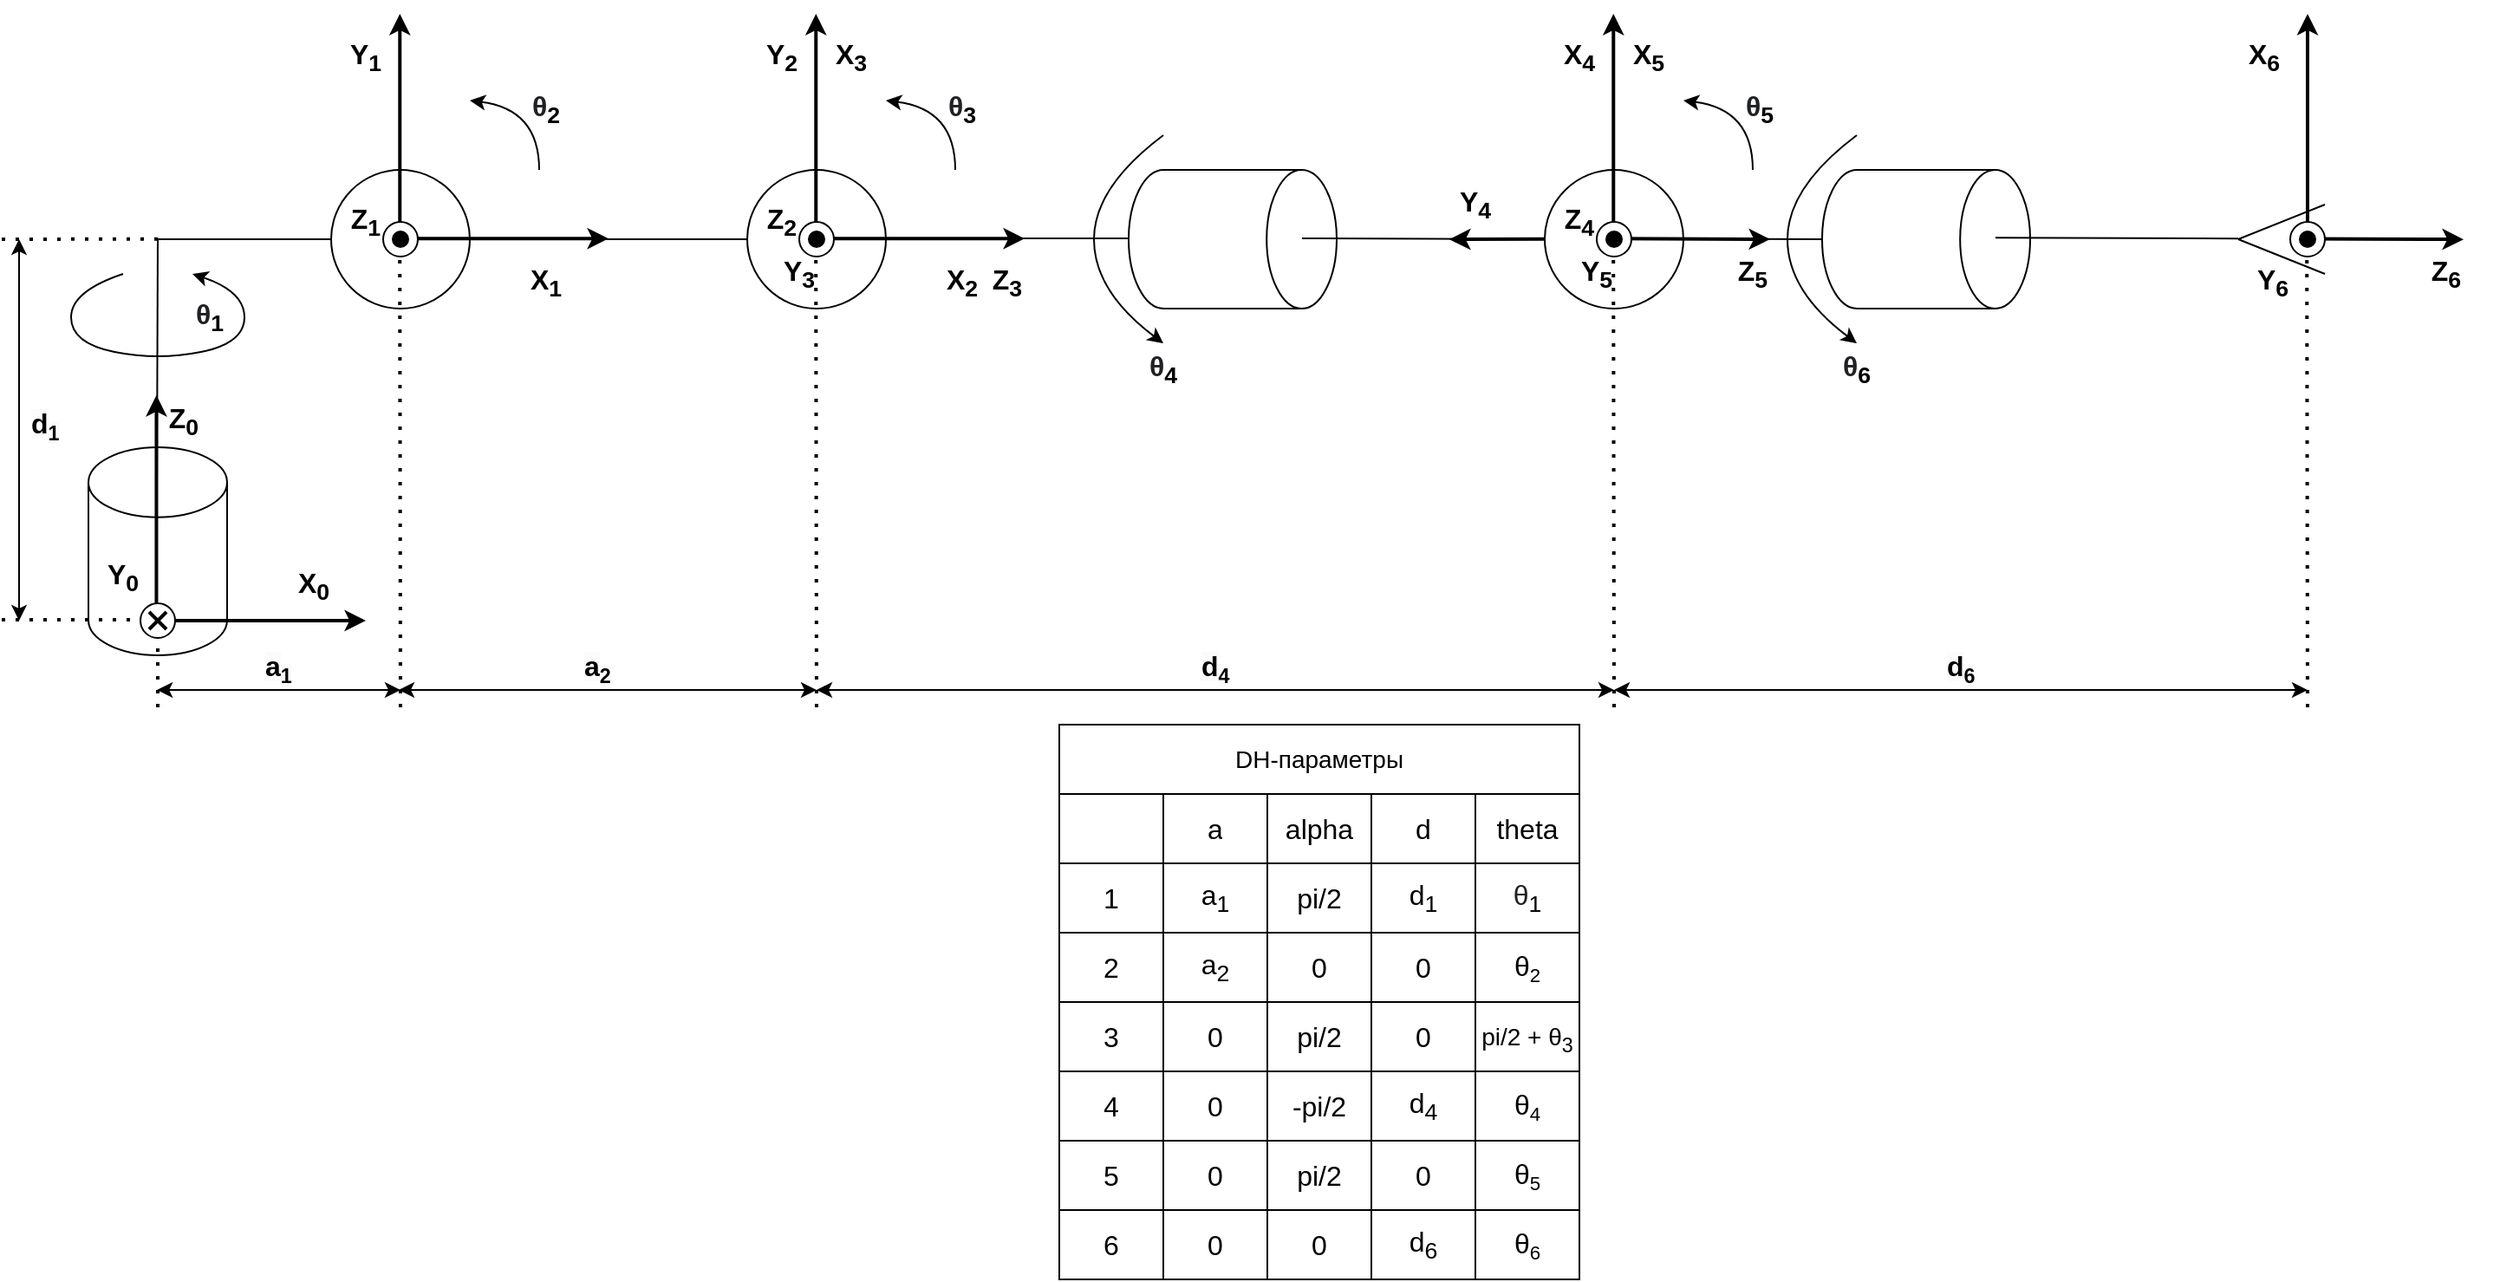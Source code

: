 <mxfile version="21.0.6" type="device"><diagram id="NTvf-6wsygbMNRROq02t" name="Page-1"><mxGraphModel dx="1461" dy="644" grid="1" gridSize="10" guides="1" tooltips="1" connect="1" arrows="1" fold="1" page="1" pageScale="1" pageWidth="827" pageHeight="1169" math="0" shadow="0"><root><mxCell id="0"/><mxCell id="1" parent="0"/><mxCell id="MyGrqLa2C__deAc8gurf-74" value="" style="endArrow=classic;html=1;rounded=0;strokeWidth=2;" parent="1" edge="1"><mxGeometry width="50" height="50" relative="1" as="geometry"><mxPoint x="995" y="279.72" as="sourcePoint"/><mxPoint x="905" y="280.08" as="targetPoint"/></mxGeometry></mxCell><mxCell id="MyGrqLa2C__deAc8gurf-14" value="" style="shape=cylinder3;whiteSpace=wrap;html=1;boundedLbl=1;backgroundOutline=1;size=20.2;" parent="1" vertex="1"><mxGeometry x="120" y="400" width="80" height="120" as="geometry"/></mxCell><mxCell id="MyGrqLa2C__deAc8gurf-4" value="" style="endArrow=none;html=1;rounded=0;" parent="1" edge="1"><mxGeometry width="50" height="50" relative="1" as="geometry"><mxPoint x="159.5" y="420" as="sourcePoint"/><mxPoint x="160" y="280" as="targetPoint"/></mxGeometry></mxCell><mxCell id="MyGrqLa2C__deAc8gurf-5" value="" style="endArrow=none;html=1;rounded=0;" parent="1" edge="1"><mxGeometry width="50" height="50" relative="1" as="geometry"><mxPoint x="160" y="280" as="sourcePoint"/><mxPoint x="260" y="280" as="targetPoint"/></mxGeometry></mxCell><mxCell id="MyGrqLa2C__deAc8gurf-8" value="" style="ellipse;whiteSpace=wrap;html=1;aspect=fixed;" parent="1" vertex="1"><mxGeometry x="260" y="240" width="80" height="80" as="geometry"/></mxCell><mxCell id="MyGrqLa2C__deAc8gurf-9" value="" style="endArrow=none;html=1;rounded=0;" parent="1" edge="1"><mxGeometry width="50" height="50" relative="1" as="geometry"><mxPoint x="300" y="280" as="sourcePoint"/><mxPoint x="500" y="280" as="targetPoint"/></mxGeometry></mxCell><mxCell id="MyGrqLa2C__deAc8gurf-11" value="" style="ellipse;whiteSpace=wrap;html=1;aspect=fixed;" parent="1" vertex="1"><mxGeometry x="500" y="240" width="80" height="80" as="geometry"/></mxCell><mxCell id="MyGrqLa2C__deAc8gurf-12" value="" style="endArrow=none;html=1;rounded=0;" parent="1" edge="1"><mxGeometry width="50" height="50" relative="1" as="geometry"><mxPoint x="540" y="279.5" as="sourcePoint"/><mxPoint x="740" y="279.5" as="targetPoint"/></mxGeometry></mxCell><mxCell id="MyGrqLa2C__deAc8gurf-15" value="" style="shape=cylinder3;whiteSpace=wrap;html=1;boundedLbl=1;backgroundOutline=1;size=20.2;rotation=90;" parent="1" vertex="1"><mxGeometry x="740" y="220" width="80" height="120" as="geometry"/></mxCell><mxCell id="MyGrqLa2C__deAc8gurf-16" value="" style="ellipse;whiteSpace=wrap;html=1;aspect=fixed;" parent="1" vertex="1"><mxGeometry x="960" y="240" width="80" height="80" as="geometry"/></mxCell><mxCell id="MyGrqLa2C__deAc8gurf-17" value="" style="endArrow=none;html=1;rounded=0;" parent="1" edge="1"><mxGeometry width="50" height="50" relative="1" as="geometry"><mxPoint x="820" y="279.5" as="sourcePoint"/><mxPoint x="960" y="280" as="targetPoint"/></mxGeometry></mxCell><mxCell id="MyGrqLa2C__deAc8gurf-18" value="" style="shape=cylinder3;whiteSpace=wrap;html=1;boundedLbl=1;backgroundOutline=1;size=20.2;rotation=90;" parent="1" vertex="1"><mxGeometry x="1140" y="220" width="80" height="120" as="geometry"/></mxCell><mxCell id="MyGrqLa2C__deAc8gurf-19" value="" style="endArrow=none;html=1;rounded=0;" parent="1" edge="1"><mxGeometry width="50" height="50" relative="1" as="geometry"><mxPoint x="1000" y="279.5" as="sourcePoint"/><mxPoint x="1120" y="280" as="targetPoint"/></mxGeometry></mxCell><mxCell id="MyGrqLa2C__deAc8gurf-20" value="" style="endArrow=none;html=1;rounded=0;" parent="1" edge="1"><mxGeometry width="50" height="50" relative="1" as="geometry"><mxPoint x="1220" y="279.09" as="sourcePoint"/><mxPoint x="1360" y="279.59" as="targetPoint"/></mxGeometry></mxCell><mxCell id="MyGrqLa2C__deAc8gurf-21" value="" style="endArrow=none;html=1;rounded=0;" parent="1" edge="1"><mxGeometry width="50" height="50" relative="1" as="geometry"><mxPoint x="1360" y="280" as="sourcePoint"/><mxPoint x="1410" y="260" as="targetPoint"/></mxGeometry></mxCell><mxCell id="MyGrqLa2C__deAc8gurf-22" value="" style="endArrow=none;html=1;rounded=0;" parent="1" edge="1"><mxGeometry width="50" height="50" relative="1" as="geometry"><mxPoint x="1360" y="280" as="sourcePoint"/><mxPoint x="1410" y="300" as="targetPoint"/></mxGeometry></mxCell><mxCell id="MyGrqLa2C__deAc8gurf-23" value="" style="endArrow=classic;html=1;rounded=0;strokeWidth=2;" parent="1" edge="1"><mxGeometry width="50" height="50" relative="1" as="geometry"><mxPoint x="160" y="500" as="sourcePoint"/><mxPoint x="280" y="500" as="targetPoint"/></mxGeometry></mxCell><mxCell id="MyGrqLa2C__deAc8gurf-24" value="" style="endArrow=classic;html=1;rounded=0;strokeWidth=2;" parent="1" edge="1"><mxGeometry width="50" height="50" relative="1" as="geometry"><mxPoint x="159.23" y="500" as="sourcePoint"/><mxPoint x="159.23" y="370" as="targetPoint"/></mxGeometry></mxCell><mxCell id="MyGrqLa2C__deAc8gurf-25" value="" style="ellipse;whiteSpace=wrap;html=1;aspect=fixed;" parent="1" vertex="1"><mxGeometry x="150" y="490" width="20" height="20" as="geometry"/></mxCell><mxCell id="MyGrqLa2C__deAc8gurf-28" value="" style="group" parent="1" vertex="1" connectable="0"><mxGeometry x="155" y="495" width="10" height="10" as="geometry"/></mxCell><mxCell id="MyGrqLa2C__deAc8gurf-26" value="" style="endArrow=none;html=1;rounded=0;strokeWidth=2;" parent="MyGrqLa2C__deAc8gurf-28" edge="1"><mxGeometry width="50" height="50" relative="1" as="geometry"><mxPoint x="10" y="10" as="sourcePoint"/><mxPoint as="targetPoint"/></mxGeometry></mxCell><mxCell id="MyGrqLa2C__deAc8gurf-27" value="" style="endArrow=none;html=1;rounded=0;strokeWidth=2;" parent="MyGrqLa2C__deAc8gurf-28" edge="1"><mxGeometry width="50" height="50" relative="1" as="geometry"><mxPoint x="10" as="sourcePoint"/><mxPoint y="10" as="targetPoint"/></mxGeometry></mxCell><mxCell id="MyGrqLa2C__deAc8gurf-29" value="&lt;b&gt;&lt;font style=&quot;font-size: 16px;&quot;&gt;X&lt;sub&gt;0&lt;/sub&gt;&lt;/font&gt;&lt;/b&gt;" style="text;html=1;strokeColor=none;fillColor=none;align=center;verticalAlign=middle;whiteSpace=wrap;rounded=0;" parent="1" vertex="1"><mxGeometry x="220" y="465" width="60" height="30" as="geometry"/></mxCell><mxCell id="MyGrqLa2C__deAc8gurf-30" value="&lt;b&gt;&lt;font style=&quot;font-size: 16px;&quot;&gt;Z&lt;sub&gt;0&lt;/sub&gt;&lt;/font&gt;&lt;/b&gt;" style="text;html=1;strokeColor=none;fillColor=none;align=center;verticalAlign=middle;whiteSpace=wrap;rounded=0;" parent="1" vertex="1"><mxGeometry x="145" y="370" width="60" height="30" as="geometry"/></mxCell><mxCell id="MyGrqLa2C__deAc8gurf-31" value="&lt;b&gt;&lt;font style=&quot;font-size: 16px;&quot;&gt;Y&lt;sub&gt;0&lt;/sub&gt;&lt;/font&gt;&lt;/b&gt;" style="text;html=1;strokeColor=none;fillColor=none;align=center;verticalAlign=middle;whiteSpace=wrap;rounded=0;" parent="1" vertex="1"><mxGeometry x="110" y="460" width="60" height="30" as="geometry"/></mxCell><mxCell id="MyGrqLa2C__deAc8gurf-33" value="" style="endArrow=classic;html=1;rounded=0;strokeWidth=2;" parent="1" edge="1"><mxGeometry width="50" height="50" relative="1" as="geometry"><mxPoint x="300.0" y="279.64" as="sourcePoint"/><mxPoint x="420" y="279.64" as="targetPoint"/></mxGeometry></mxCell><mxCell id="MyGrqLa2C__deAc8gurf-34" value="" style="endArrow=classic;html=1;rounded=0;strokeWidth=2;" parent="1" edge="1"><mxGeometry width="50" height="50" relative="1" as="geometry"><mxPoint x="299.64" y="280" as="sourcePoint"/><mxPoint x="299.64" y="150" as="targetPoint"/></mxGeometry></mxCell><mxCell id="MyGrqLa2C__deAc8gurf-35" value="" style="ellipse;whiteSpace=wrap;html=1;aspect=fixed;" parent="1" vertex="1"><mxGeometry x="290" y="270" width="20" height="20" as="geometry"/></mxCell><mxCell id="MyGrqLa2C__deAc8gurf-39" value="" style="ellipse;whiteSpace=wrap;html=1;aspect=fixed;fontSize=16;fillColor=#000000;strokeColor=none;" parent="1" vertex="1"><mxGeometry x="295" y="275" width="10" height="10" as="geometry"/></mxCell><mxCell id="MyGrqLa2C__deAc8gurf-42" value="&lt;b&gt;&lt;font style=&quot;font-size: 16px;&quot;&gt;X&lt;sub&gt;1&lt;/sub&gt;&lt;/font&gt;&lt;/b&gt;" style="text;html=1;strokeColor=none;fillColor=none;align=center;verticalAlign=middle;whiteSpace=wrap;rounded=0;" parent="1" vertex="1"><mxGeometry x="354" y="290" width="60" height="30" as="geometry"/></mxCell><mxCell id="MyGrqLa2C__deAc8gurf-43" value="&lt;b&gt;&lt;font style=&quot;font-size: 16px;&quot;&gt;Y&lt;sub&gt;1&lt;/sub&gt;&lt;/font&gt;&lt;/b&gt;" style="text;html=1;strokeColor=none;fillColor=none;align=center;verticalAlign=middle;whiteSpace=wrap;rounded=0;" parent="1" vertex="1"><mxGeometry x="250" y="160" width="60" height="30" as="geometry"/></mxCell><mxCell id="MyGrqLa2C__deAc8gurf-44" value="&lt;b&gt;&lt;font style=&quot;font-size: 16px;&quot;&gt;Z&lt;sub&gt;1&lt;/sub&gt;&lt;/font&gt;&lt;/b&gt;" style="text;html=1;strokeColor=none;fillColor=none;align=center;verticalAlign=middle;whiteSpace=wrap;rounded=0;" parent="1" vertex="1"><mxGeometry x="250" y="255" width="60" height="30" as="geometry"/></mxCell><mxCell id="MyGrqLa2C__deAc8gurf-52" value="" style="endArrow=classic;html=1;rounded=0;strokeWidth=2;" parent="1" edge="1"><mxGeometry width="50" height="50" relative="1" as="geometry"><mxPoint x="540.0" y="279.64" as="sourcePoint"/><mxPoint x="660" y="279.64" as="targetPoint"/></mxGeometry></mxCell><mxCell id="MyGrqLa2C__deAc8gurf-53" value="" style="endArrow=classic;html=1;rounded=0;strokeWidth=2;" parent="1" edge="1"><mxGeometry width="50" height="50" relative="1" as="geometry"><mxPoint x="539.64" y="280" as="sourcePoint"/><mxPoint x="539.64" y="150" as="targetPoint"/></mxGeometry></mxCell><mxCell id="MyGrqLa2C__deAc8gurf-54" value="" style="ellipse;whiteSpace=wrap;html=1;aspect=fixed;" parent="1" vertex="1"><mxGeometry x="530" y="270" width="20" height="20" as="geometry"/></mxCell><mxCell id="MyGrqLa2C__deAc8gurf-55" value="" style="ellipse;whiteSpace=wrap;html=1;aspect=fixed;fontSize=16;fillColor=#000000;strokeColor=none;" parent="1" vertex="1"><mxGeometry x="535" y="275" width="10" height="10" as="geometry"/></mxCell><mxCell id="MyGrqLa2C__deAc8gurf-56" value="&lt;b&gt;&lt;font style=&quot;font-size: 16px;&quot;&gt;X&lt;sub&gt;2&lt;/sub&gt;&lt;/font&gt;&lt;/b&gt;" style="text;html=1;strokeColor=none;fillColor=none;align=center;verticalAlign=middle;whiteSpace=wrap;rounded=0;" parent="1" vertex="1"><mxGeometry x="594" y="290" width="60" height="30" as="geometry"/></mxCell><mxCell id="MyGrqLa2C__deAc8gurf-57" value="&lt;b style=&quot;border-color: var(--border-color);&quot;&gt;&lt;font style=&quot;border-color: var(--border-color); font-size: 16px;&quot;&gt;Y&lt;sub style=&quot;border-color: var(--border-color);&quot;&gt;2&lt;/sub&gt;&lt;/font&gt;&lt;/b&gt;" style="text;html=1;strokeColor=none;fillColor=none;align=center;verticalAlign=middle;whiteSpace=wrap;rounded=0;" parent="1" vertex="1"><mxGeometry x="490" y="160" width="60" height="30" as="geometry"/></mxCell><mxCell id="MyGrqLa2C__deAc8gurf-58" value="&lt;b&gt;&lt;font style=&quot;font-size: 16px;&quot;&gt;Z&lt;sub&gt;2&lt;/sub&gt;&lt;/font&gt;&lt;/b&gt;" style="text;html=1;strokeColor=none;fillColor=none;align=center;verticalAlign=middle;whiteSpace=wrap;rounded=0;" parent="1" vertex="1"><mxGeometry x="490" y="255" width="60" height="30" as="geometry"/></mxCell><mxCell id="MyGrqLa2C__deAc8gurf-59" value="&lt;b style=&quot;border-color: var(--border-color);&quot;&gt;&lt;font style=&quot;border-color: var(--border-color); font-size: 16px;&quot;&gt;Y&lt;sub style=&quot;border-color: var(--border-color);&quot;&gt;3&lt;/sub&gt;&lt;/font&gt;&lt;/b&gt;" style="text;html=1;strokeColor=none;fillColor=none;align=center;verticalAlign=middle;whiteSpace=wrap;rounded=0;" parent="1" vertex="1"><mxGeometry x="500" y="285" width="60" height="30" as="geometry"/></mxCell><mxCell id="MyGrqLa2C__deAc8gurf-60" value="&lt;b&gt;&lt;font style=&quot;font-size: 16px;&quot;&gt;Z&lt;sub&gt;3&lt;/sub&gt;&lt;/font&gt;&lt;/b&gt;" style="text;html=1;strokeColor=none;fillColor=none;align=center;verticalAlign=middle;whiteSpace=wrap;rounded=0;" parent="1" vertex="1"><mxGeometry x="620" y="290" width="60" height="30" as="geometry"/></mxCell><mxCell id="MyGrqLa2C__deAc8gurf-61" value="&lt;b&gt;&lt;font style=&quot;font-size: 16px;&quot;&gt;X&lt;sub&gt;3&lt;/sub&gt;&lt;/font&gt;&lt;/b&gt;" style="text;html=1;strokeColor=none;fillColor=none;align=center;verticalAlign=middle;whiteSpace=wrap;rounded=0;" parent="1" vertex="1"><mxGeometry x="530" y="160" width="60" height="30" as="geometry"/></mxCell><mxCell id="MyGrqLa2C__deAc8gurf-62" value="" style="endArrow=classic;html=1;rounded=0;strokeWidth=2;" parent="1" edge="1"><mxGeometry width="50" height="50" relative="1" as="geometry"><mxPoint x="1000" y="279.64" as="sourcePoint"/><mxPoint x="1090" y="280" as="targetPoint"/></mxGeometry></mxCell><mxCell id="MyGrqLa2C__deAc8gurf-63" value="" style="endArrow=classic;html=1;rounded=0;strokeWidth=2;" parent="1" edge="1"><mxGeometry width="50" height="50" relative="1" as="geometry"><mxPoint x="999.64" y="280" as="sourcePoint"/><mxPoint x="999.64" y="150" as="targetPoint"/></mxGeometry></mxCell><mxCell id="MyGrqLa2C__deAc8gurf-64" value="" style="ellipse;whiteSpace=wrap;html=1;aspect=fixed;" parent="1" vertex="1"><mxGeometry x="990" y="270" width="20" height="20" as="geometry"/></mxCell><mxCell id="MyGrqLa2C__deAc8gurf-65" value="" style="ellipse;whiteSpace=wrap;html=1;aspect=fixed;fontSize=16;fillColor=#000000;strokeColor=none;" parent="1" vertex="1"><mxGeometry x="995" y="275" width="10" height="10" as="geometry"/></mxCell><mxCell id="MyGrqLa2C__deAc8gurf-66" value="&lt;span style=&quot;font-size: 16px;&quot;&gt;&lt;b&gt;Y&lt;sub&gt;4&lt;/sub&gt;&lt;/b&gt;&lt;/span&gt;" style="text;html=1;strokeColor=none;fillColor=none;align=center;verticalAlign=middle;whiteSpace=wrap;rounded=0;" parent="1" vertex="1"><mxGeometry x="890" y="245" width="60" height="30" as="geometry"/></mxCell><mxCell id="MyGrqLa2C__deAc8gurf-67" value="&lt;b style=&quot;border-color: var(--border-color);&quot;&gt;&lt;font style=&quot;border-color: var(--border-color); font-size: 16px;&quot;&gt;X&lt;sub style=&quot;border-color: var(--border-color);&quot;&gt;4&lt;/sub&gt;&lt;/font&gt;&lt;/b&gt;" style="text;html=1;strokeColor=none;fillColor=none;align=center;verticalAlign=middle;whiteSpace=wrap;rounded=0;" parent="1" vertex="1"><mxGeometry x="950" y="160" width="60" height="30" as="geometry"/></mxCell><mxCell id="MyGrqLa2C__deAc8gurf-68" value="&lt;b&gt;&lt;font style=&quot;font-size: 16px;&quot;&gt;Z&lt;sub&gt;4&lt;/sub&gt;&lt;/font&gt;&lt;/b&gt;" style="text;html=1;strokeColor=none;fillColor=none;align=center;verticalAlign=middle;whiteSpace=wrap;rounded=0;" parent="1" vertex="1"><mxGeometry x="950" y="255" width="60" height="30" as="geometry"/></mxCell><mxCell id="MyGrqLa2C__deAc8gurf-69" value="&lt;b style=&quot;border-color: var(--border-color);&quot;&gt;&lt;font style=&quot;border-color: var(--border-color); font-size: 16px;&quot;&gt;Y&lt;sub style=&quot;border-color: var(--border-color);&quot;&gt;5&lt;/sub&gt;&lt;/font&gt;&lt;/b&gt;" style="text;html=1;strokeColor=none;fillColor=none;align=center;verticalAlign=middle;whiteSpace=wrap;rounded=0;" parent="1" vertex="1"><mxGeometry x="960" y="285" width="60" height="30" as="geometry"/></mxCell><mxCell id="MyGrqLa2C__deAc8gurf-70" value="&lt;b&gt;&lt;font style=&quot;font-size: 16px;&quot;&gt;Z&lt;sub&gt;5&lt;/sub&gt;&lt;/font&gt;&lt;/b&gt;" style="text;html=1;strokeColor=none;fillColor=none;align=center;verticalAlign=middle;whiteSpace=wrap;rounded=0;" parent="1" vertex="1"><mxGeometry x="1050" y="285" width="60" height="30" as="geometry"/></mxCell><mxCell id="MyGrqLa2C__deAc8gurf-71" value="&lt;b&gt;&lt;font style=&quot;font-size: 16px;&quot;&gt;X&lt;sub&gt;5&lt;/sub&gt;&lt;/font&gt;&lt;/b&gt;" style="text;html=1;strokeColor=none;fillColor=none;align=center;verticalAlign=middle;whiteSpace=wrap;rounded=0;" parent="1" vertex="1"><mxGeometry x="990" y="160" width="60" height="30" as="geometry"/></mxCell><mxCell id="MyGrqLa2C__deAc8gurf-75" value="" style="endArrow=classic;html=1;rounded=0;strokeWidth=2;" parent="1" edge="1"><mxGeometry width="50" height="50" relative="1" as="geometry"><mxPoint x="1400" y="280" as="sourcePoint"/><mxPoint x="1400" y="150" as="targetPoint"/></mxGeometry></mxCell><mxCell id="MyGrqLa2C__deAc8gurf-76" value="" style="endArrow=classic;html=1;rounded=0;strokeWidth=2;" parent="1" edge="1"><mxGeometry width="50" height="50" relative="1" as="geometry"><mxPoint x="1400" y="279.72" as="sourcePoint"/><mxPoint x="1490" y="280.08" as="targetPoint"/></mxGeometry></mxCell><mxCell id="MyGrqLa2C__deAc8gurf-77" value="" style="ellipse;whiteSpace=wrap;html=1;aspect=fixed;" parent="1" vertex="1"><mxGeometry x="1390" y="270" width="20" height="20" as="geometry"/></mxCell><mxCell id="MyGrqLa2C__deAc8gurf-78" value="" style="ellipse;whiteSpace=wrap;html=1;aspect=fixed;fontSize=16;fillColor=#000000;strokeColor=none;" parent="1" vertex="1"><mxGeometry x="1395" y="275" width="10" height="10" as="geometry"/></mxCell><mxCell id="MyGrqLa2C__deAc8gurf-79" value="&lt;b&gt;&lt;font style=&quot;font-size: 16px;&quot;&gt;X&lt;sub&gt;6&lt;/sub&gt;&lt;/font&gt;&lt;/b&gt;" style="text;html=1;strokeColor=none;fillColor=none;align=center;verticalAlign=middle;whiteSpace=wrap;rounded=0;" parent="1" vertex="1"><mxGeometry x="1345" y="160" width="60" height="30" as="geometry"/></mxCell><mxCell id="MyGrqLa2C__deAc8gurf-80" value="&lt;b&gt;&lt;font style=&quot;font-size: 16px;&quot;&gt;Z&lt;sub&gt;6&lt;/sub&gt;&lt;/font&gt;&lt;/b&gt;" style="text;html=1;strokeColor=none;fillColor=none;align=center;verticalAlign=middle;whiteSpace=wrap;rounded=0;" parent="1" vertex="1"><mxGeometry x="1450" y="285" width="60" height="30" as="geometry"/></mxCell><mxCell id="MyGrqLa2C__deAc8gurf-81" value="&lt;b style=&quot;border-color: var(--border-color);&quot;&gt;&lt;font style=&quot;border-color: var(--border-color); font-size: 16px;&quot;&gt;Y&lt;sub style=&quot;border-color: var(--border-color);&quot;&gt;6&lt;/sub&gt;&lt;/font&gt;&lt;/b&gt;" style="text;html=1;strokeColor=none;fillColor=none;align=center;verticalAlign=middle;whiteSpace=wrap;rounded=0;" parent="1" vertex="1"><mxGeometry x="1350" y="290" width="60" height="30" as="geometry"/></mxCell><mxCell id="MyGrqLa2C__deAc8gurf-82" value="" style="curved=1;endArrow=classic;html=1;rounded=0;strokeWidth=1;fontSize=16;" parent="1" edge="1"><mxGeometry width="50" height="50" relative="1" as="geometry"><mxPoint x="140" y="300" as="sourcePoint"/><mxPoint x="180" y="300" as="targetPoint"/><Array as="points"><mxPoint x="110" y="310"/><mxPoint x="110" y="340"/><mxPoint x="160" y="350"/><mxPoint x="210" y="340"/><mxPoint x="210" y="310"/></Array></mxGeometry></mxCell><mxCell id="MyGrqLa2C__deAc8gurf-83" value="&lt;b style=&quot;color: rgb(32, 33, 36); font-family: arial, sans-serif; text-align: left; background-color: rgb(255, 255, 255);&quot;&gt;&lt;font style=&quot;font-size: 16px;&quot;&gt;θ&lt;/font&gt;&lt;/b&gt;&lt;b&gt;&lt;font style=&quot;font-size: 16px;&quot;&gt;&lt;sub&gt;1&lt;/sub&gt;&lt;/font&gt;&lt;/b&gt;" style="text;html=1;strokeColor=none;fillColor=none;align=center;verticalAlign=middle;whiteSpace=wrap;rounded=0;" parent="1" vertex="1"><mxGeometry x="160" y="310" width="60" height="30" as="geometry"/></mxCell><mxCell id="MyGrqLa2C__deAc8gurf-84" value="" style="curved=1;endArrow=classic;html=1;rounded=0;strokeWidth=1;fontSize=16;" parent="1" edge="1"><mxGeometry width="50" height="50" relative="1" as="geometry"><mxPoint x="380" y="240" as="sourcePoint"/><mxPoint x="340" y="200" as="targetPoint"/><Array as="points"><mxPoint x="380" y="205"/></Array></mxGeometry></mxCell><mxCell id="MyGrqLa2C__deAc8gurf-85" value="&lt;b style=&quot;color: rgb(32, 33, 36); font-family: arial, sans-serif; text-align: left; background-color: rgb(255, 255, 255);&quot;&gt;&lt;font style=&quot;font-size: 16px;&quot;&gt;θ&lt;/font&gt;&lt;/b&gt;&lt;b&gt;&lt;font style=&quot;font-size: 16px;&quot;&gt;&lt;sub&gt;2&lt;/sub&gt;&lt;/font&gt;&lt;/b&gt;" style="text;html=1;strokeColor=none;fillColor=none;align=center;verticalAlign=middle;whiteSpace=wrap;rounded=0;" parent="1" vertex="1"><mxGeometry x="354" y="190" width="60" height="30" as="geometry"/></mxCell><mxCell id="MyGrqLa2C__deAc8gurf-86" value="" style="curved=1;endArrow=classic;html=1;rounded=0;strokeWidth=1;fontSize=16;" parent="1" edge="1"><mxGeometry width="50" height="50" relative="1" as="geometry"><mxPoint x="620" y="240" as="sourcePoint"/><mxPoint x="580" y="200" as="targetPoint"/><Array as="points"><mxPoint x="620" y="205"/></Array></mxGeometry></mxCell><mxCell id="MyGrqLa2C__deAc8gurf-87" value="&lt;b style=&quot;color: rgb(32, 33, 36); font-family: arial, sans-serif; text-align: left; background-color: rgb(255, 255, 255);&quot;&gt;&lt;font style=&quot;font-size: 16px;&quot;&gt;θ&lt;/font&gt;&lt;/b&gt;&lt;b&gt;&lt;font style=&quot;font-size: 16px;&quot;&gt;&lt;sub&gt;3&lt;/sub&gt;&lt;/font&gt;&lt;/b&gt;" style="text;html=1;strokeColor=none;fillColor=none;align=center;verticalAlign=middle;whiteSpace=wrap;rounded=0;" parent="1" vertex="1"><mxGeometry x="594" y="190" width="60" height="30" as="geometry"/></mxCell><mxCell id="MyGrqLa2C__deAc8gurf-89" value="&lt;b style=&quot;color: rgb(32, 33, 36); font-family: arial, sans-serif; text-align: left; background-color: rgb(255, 255, 255);&quot;&gt;&lt;font style=&quot;font-size: 16px;&quot;&gt;θ&lt;/font&gt;&lt;/b&gt;&lt;b&gt;&lt;font style=&quot;font-size: 16px;&quot;&gt;&lt;sub&gt;4&lt;/sub&gt;&lt;/font&gt;&lt;/b&gt;" style="text;html=1;strokeColor=none;fillColor=none;align=center;verticalAlign=middle;whiteSpace=wrap;rounded=0;" parent="1" vertex="1"><mxGeometry x="710" y="340" width="60" height="30" as="geometry"/></mxCell><mxCell id="MyGrqLa2C__deAc8gurf-94" value="" style="curved=1;endArrow=classic;html=1;rounded=0;strokeWidth=1;fontSize=16;" parent="1" edge="1"><mxGeometry width="50" height="50" relative="1" as="geometry"><mxPoint x="740" y="220" as="sourcePoint"/><mxPoint x="740" y="340" as="targetPoint"/><Array as="points"><mxPoint x="700" y="250"/><mxPoint x="700" y="310"/></Array></mxGeometry></mxCell><mxCell id="MyGrqLa2C__deAc8gurf-95" value="" style="curved=1;endArrow=classic;html=1;rounded=0;strokeWidth=1;fontSize=16;" parent="1" edge="1"><mxGeometry width="50" height="50" relative="1" as="geometry"><mxPoint x="1080" y="240" as="sourcePoint"/><mxPoint x="1040" y="200" as="targetPoint"/><Array as="points"><mxPoint x="1080" y="205"/></Array></mxGeometry></mxCell><mxCell id="MyGrqLa2C__deAc8gurf-96" value="&lt;b style=&quot;color: rgb(32, 33, 36); font-family: arial, sans-serif; text-align: left; background-color: rgb(255, 255, 255);&quot;&gt;&lt;font style=&quot;font-size: 16px;&quot;&gt;θ&lt;/font&gt;&lt;/b&gt;&lt;b&gt;&lt;font style=&quot;font-size: 16px;&quot;&gt;&lt;sub&gt;5&lt;/sub&gt;&lt;/font&gt;&lt;/b&gt;" style="text;html=1;strokeColor=none;fillColor=none;align=center;verticalAlign=middle;whiteSpace=wrap;rounded=0;" parent="1" vertex="1"><mxGeometry x="1054" y="190" width="60" height="30" as="geometry"/></mxCell><mxCell id="MyGrqLa2C__deAc8gurf-97" value="" style="curved=1;endArrow=classic;html=1;rounded=0;strokeWidth=1;fontSize=16;" parent="1" edge="1"><mxGeometry width="50" height="50" relative="1" as="geometry"><mxPoint x="1140" y="220" as="sourcePoint"/><mxPoint x="1140" y="340" as="targetPoint"/><Array as="points"><mxPoint x="1100" y="250"/><mxPoint x="1100" y="310"/></Array></mxGeometry></mxCell><mxCell id="MyGrqLa2C__deAc8gurf-98" value="&lt;b style=&quot;color: rgb(32, 33, 36); font-family: arial, sans-serif; text-align: left; background-color: rgb(255, 255, 255);&quot;&gt;&lt;font style=&quot;font-size: 16px;&quot;&gt;θ&lt;/font&gt;&lt;/b&gt;&lt;b&gt;&lt;font style=&quot;font-size: 16px;&quot;&gt;&lt;sub&gt;6&lt;/sub&gt;&lt;/font&gt;&lt;/b&gt;" style="text;html=1;strokeColor=none;fillColor=none;align=center;verticalAlign=middle;whiteSpace=wrap;rounded=0;" parent="1" vertex="1"><mxGeometry x="1110" y="340" width="60" height="30" as="geometry"/></mxCell><mxCell id="MyGrqLa2C__deAc8gurf-138" value="" style="shape=table;startSize=0;container=1;collapsible=0;childLayout=tableLayout;fontSize=16;fillColor=#FFFFFF;" parent="1" vertex="1"><mxGeometry x="680" y="600" width="300" height="280" as="geometry"/></mxCell><mxCell id="MyGrqLa2C__deAc8gurf-139" value="" style="shape=tableRow;horizontal=0;startSize=0;swimlaneHead=0;swimlaneBody=0;strokeColor=inherit;top=0;left=0;bottom=0;right=0;collapsible=0;dropTarget=0;fillColor=none;points=[[0,0.5],[1,0.5]];portConstraint=eastwest;fontSize=16;" parent="MyGrqLa2C__deAc8gurf-138" vertex="1"><mxGeometry width="300" height="40" as="geometry"/></mxCell><mxCell id="MyGrqLa2C__deAc8gurf-140" value="" style="shape=partialRectangle;html=1;whiteSpace=wrap;connectable=0;strokeColor=inherit;overflow=hidden;fillColor=none;top=0;left=0;bottom=0;right=0;pointerEvents=1;fontSize=16;" parent="MyGrqLa2C__deAc8gurf-139" vertex="1"><mxGeometry width="60" height="40" as="geometry"><mxRectangle width="60" height="40" as="alternateBounds"/></mxGeometry></mxCell><mxCell id="MyGrqLa2C__deAc8gurf-141" value="a" style="shape=partialRectangle;html=1;whiteSpace=wrap;connectable=0;strokeColor=inherit;overflow=hidden;fillColor=none;top=0;left=0;bottom=0;right=0;pointerEvents=1;fontSize=16;" parent="MyGrqLa2C__deAc8gurf-139" vertex="1"><mxGeometry x="60" width="60" height="40" as="geometry"><mxRectangle width="60" height="40" as="alternateBounds"/></mxGeometry></mxCell><mxCell id="MyGrqLa2C__deAc8gurf-142" value="alpha" style="shape=partialRectangle;html=1;whiteSpace=wrap;connectable=0;strokeColor=inherit;overflow=hidden;fillColor=none;top=0;left=0;bottom=0;right=0;pointerEvents=1;fontSize=16;" parent="MyGrqLa2C__deAc8gurf-139" vertex="1"><mxGeometry x="120" width="60" height="40" as="geometry"><mxRectangle width="60" height="40" as="alternateBounds"/></mxGeometry></mxCell><mxCell id="MyGrqLa2C__deAc8gurf-156" value="d" style="shape=partialRectangle;html=1;whiteSpace=wrap;connectable=0;strokeColor=inherit;overflow=hidden;fillColor=none;top=0;left=0;bottom=0;right=0;pointerEvents=1;fontSize=16;" parent="MyGrqLa2C__deAc8gurf-139" vertex="1"><mxGeometry x="180" width="60" height="40" as="geometry"><mxRectangle width="60" height="40" as="alternateBounds"/></mxGeometry></mxCell><mxCell id="MyGrqLa2C__deAc8gurf-160" value="theta" style="shape=partialRectangle;html=1;whiteSpace=wrap;connectable=0;strokeColor=inherit;overflow=hidden;fillColor=none;top=0;left=0;bottom=0;right=0;pointerEvents=1;fontSize=16;" parent="MyGrqLa2C__deAc8gurf-139" vertex="1"><mxGeometry x="240" width="60" height="40" as="geometry"><mxRectangle width="60" height="40" as="alternateBounds"/></mxGeometry></mxCell><mxCell id="MyGrqLa2C__deAc8gurf-143" value="" style="shape=tableRow;horizontal=0;startSize=0;swimlaneHead=0;swimlaneBody=0;strokeColor=inherit;top=0;left=0;bottom=0;right=0;collapsible=0;dropTarget=0;fillColor=none;points=[[0,0.5],[1,0.5]];portConstraint=eastwest;fontSize=16;" parent="MyGrqLa2C__deAc8gurf-138" vertex="1"><mxGeometry y="40" width="300" height="40" as="geometry"/></mxCell><mxCell id="MyGrqLa2C__deAc8gurf-144" value="1" style="shape=partialRectangle;html=1;whiteSpace=wrap;connectable=0;strokeColor=inherit;overflow=hidden;fillColor=none;top=0;left=0;bottom=0;right=0;pointerEvents=1;fontSize=16;" parent="MyGrqLa2C__deAc8gurf-143" vertex="1"><mxGeometry width="60" height="40" as="geometry"><mxRectangle width="60" height="40" as="alternateBounds"/></mxGeometry></mxCell><mxCell id="MyGrqLa2C__deAc8gurf-145" value="a&lt;sub&gt;1&lt;/sub&gt;" style="shape=partialRectangle;html=1;whiteSpace=wrap;connectable=0;strokeColor=inherit;overflow=hidden;fillColor=none;top=0;left=0;bottom=0;right=0;pointerEvents=1;fontSize=16;" parent="MyGrqLa2C__deAc8gurf-143" vertex="1"><mxGeometry x="60" width="60" height="40" as="geometry"><mxRectangle width="60" height="40" as="alternateBounds"/></mxGeometry></mxCell><mxCell id="MyGrqLa2C__deAc8gurf-146" value="pi/2" style="shape=partialRectangle;html=1;whiteSpace=wrap;connectable=0;strokeColor=inherit;overflow=hidden;fillColor=none;top=0;left=0;bottom=0;right=0;pointerEvents=1;fontSize=16;" parent="MyGrqLa2C__deAc8gurf-143" vertex="1"><mxGeometry x="120" width="60" height="40" as="geometry"><mxRectangle width="60" height="40" as="alternateBounds"/></mxGeometry></mxCell><mxCell id="MyGrqLa2C__deAc8gurf-157" value="d&lt;sub&gt;1&lt;/sub&gt;" style="shape=partialRectangle;html=1;whiteSpace=wrap;connectable=0;strokeColor=inherit;overflow=hidden;fillColor=none;top=0;left=0;bottom=0;right=0;pointerEvents=1;fontSize=16;" parent="MyGrqLa2C__deAc8gurf-143" vertex="1"><mxGeometry x="180" width="60" height="40" as="geometry"><mxRectangle width="60" height="40" as="alternateBounds"/></mxGeometry></mxCell><mxCell id="MyGrqLa2C__deAc8gurf-161" value="&lt;span style=&quot;border-color: var(--border-color); font-size: 12px; color: rgb(32, 33, 36); font-family: arial, sans-serif; text-align: left; background-color: rgb(255, 255, 255);&quot;&gt;&lt;font style=&quot;border-color: var(--border-color); font-size: 16px;&quot;&gt;θ&lt;/font&gt;&lt;/span&gt;&lt;span style=&quot;border-color: var(--border-color); font-size: 12px;&quot;&gt;&lt;font style=&quot;border-color: var(--border-color); font-size: 16px;&quot;&gt;&lt;sub style=&quot;border-color: var(--border-color);&quot;&gt;1&lt;/sub&gt;&lt;/font&gt;&lt;/span&gt;" style="shape=partialRectangle;html=1;whiteSpace=wrap;connectable=0;strokeColor=inherit;overflow=hidden;fillColor=none;top=0;left=0;bottom=0;right=0;pointerEvents=1;fontSize=16;" parent="MyGrqLa2C__deAc8gurf-143" vertex="1"><mxGeometry x="240" width="60" height="40" as="geometry"><mxRectangle width="60" height="40" as="alternateBounds"/></mxGeometry></mxCell><mxCell id="MyGrqLa2C__deAc8gurf-147" value="" style="shape=tableRow;horizontal=0;startSize=0;swimlaneHead=0;swimlaneBody=0;strokeColor=inherit;top=0;left=0;bottom=0;right=0;collapsible=0;dropTarget=0;fillColor=none;points=[[0,0.5],[1,0.5]];portConstraint=eastwest;fontSize=16;" parent="MyGrqLa2C__deAc8gurf-138" vertex="1"><mxGeometry y="80" width="300" height="40" as="geometry"/></mxCell><mxCell id="MyGrqLa2C__deAc8gurf-148" value="2" style="shape=partialRectangle;html=1;whiteSpace=wrap;connectable=0;strokeColor=inherit;overflow=hidden;fillColor=none;top=0;left=0;bottom=0;right=0;pointerEvents=1;fontSize=16;" parent="MyGrqLa2C__deAc8gurf-147" vertex="1"><mxGeometry width="60" height="40" as="geometry"><mxRectangle width="60" height="40" as="alternateBounds"/></mxGeometry></mxCell><mxCell id="MyGrqLa2C__deAc8gurf-149" value="a&lt;sub&gt;2&lt;/sub&gt;" style="shape=partialRectangle;html=1;whiteSpace=wrap;connectable=0;strokeColor=inherit;overflow=hidden;fillColor=none;top=0;left=0;bottom=0;right=0;pointerEvents=1;fontSize=16;" parent="MyGrqLa2C__deAc8gurf-147" vertex="1"><mxGeometry x="60" width="60" height="40" as="geometry"><mxRectangle width="60" height="40" as="alternateBounds"/></mxGeometry></mxCell><mxCell id="MyGrqLa2C__deAc8gurf-150" value="0" style="shape=partialRectangle;html=1;whiteSpace=wrap;connectable=0;strokeColor=inherit;overflow=hidden;fillColor=none;top=0;left=0;bottom=0;right=0;pointerEvents=1;fontSize=16;" parent="MyGrqLa2C__deAc8gurf-147" vertex="1"><mxGeometry x="120" width="60" height="40" as="geometry"><mxRectangle width="60" height="40" as="alternateBounds"/></mxGeometry></mxCell><mxCell id="MyGrqLa2C__deAc8gurf-158" value="0" style="shape=partialRectangle;html=1;whiteSpace=wrap;connectable=0;strokeColor=inherit;overflow=hidden;fillColor=none;top=0;left=0;bottom=0;right=0;pointerEvents=1;fontSize=16;" parent="MyGrqLa2C__deAc8gurf-147" vertex="1"><mxGeometry x="180" width="60" height="40" as="geometry"><mxRectangle width="60" height="40" as="alternateBounds"/></mxGeometry></mxCell><mxCell id="MyGrqLa2C__deAc8gurf-162" value="&lt;font style=&quot;border-color: var(--border-color); font-size: 16px;&quot;&gt;θ&lt;/font&gt;&lt;font style=&quot;border-color: var(--border-color); font-size: 13.333px;&quot;&gt;&lt;sub&gt;2&lt;/sub&gt;&lt;/font&gt;" style="shape=partialRectangle;html=1;whiteSpace=wrap;connectable=0;strokeColor=inherit;overflow=hidden;fillColor=none;top=0;left=0;bottom=0;right=0;pointerEvents=1;fontSize=16;" parent="MyGrqLa2C__deAc8gurf-147" vertex="1"><mxGeometry x="240" width="60" height="40" as="geometry"><mxRectangle width="60" height="40" as="alternateBounds"/></mxGeometry></mxCell><mxCell id="MyGrqLa2C__deAc8gurf-152" style="shape=tableRow;horizontal=0;startSize=0;swimlaneHead=0;swimlaneBody=0;strokeColor=inherit;top=0;left=0;bottom=0;right=0;collapsible=0;dropTarget=0;fillColor=none;points=[[0,0.5],[1,0.5]];portConstraint=eastwest;fontSize=16;" parent="MyGrqLa2C__deAc8gurf-138" vertex="1"><mxGeometry y="120" width="300" height="40" as="geometry"/></mxCell><mxCell id="MyGrqLa2C__deAc8gurf-153" value="3" style="shape=partialRectangle;html=1;whiteSpace=wrap;connectable=0;strokeColor=inherit;overflow=hidden;fillColor=none;top=0;left=0;bottom=0;right=0;pointerEvents=1;fontSize=16;" parent="MyGrqLa2C__deAc8gurf-152" vertex="1"><mxGeometry width="60" height="40" as="geometry"><mxRectangle width="60" height="40" as="alternateBounds"/></mxGeometry></mxCell><mxCell id="MyGrqLa2C__deAc8gurf-154" value="0" style="shape=partialRectangle;html=1;whiteSpace=wrap;connectable=0;strokeColor=inherit;overflow=hidden;fillColor=none;top=0;left=0;bottom=0;right=0;pointerEvents=1;fontSize=16;" parent="MyGrqLa2C__deAc8gurf-152" vertex="1"><mxGeometry x="60" width="60" height="40" as="geometry"><mxRectangle width="60" height="40" as="alternateBounds"/></mxGeometry></mxCell><mxCell id="MyGrqLa2C__deAc8gurf-155" value="pi/2" style="shape=partialRectangle;html=1;whiteSpace=wrap;connectable=0;strokeColor=inherit;overflow=hidden;fillColor=none;top=0;left=0;bottom=0;right=0;pointerEvents=1;fontSize=16;" parent="MyGrqLa2C__deAc8gurf-152" vertex="1"><mxGeometry x="120" width="60" height="40" as="geometry"><mxRectangle width="60" height="40" as="alternateBounds"/></mxGeometry></mxCell><mxCell id="MyGrqLa2C__deAc8gurf-159" value="0" style="shape=partialRectangle;html=1;whiteSpace=wrap;connectable=0;strokeColor=inherit;overflow=hidden;fillColor=none;top=0;left=0;bottom=0;right=0;pointerEvents=1;fontSize=16;" parent="MyGrqLa2C__deAc8gurf-152" vertex="1"><mxGeometry x="180" width="60" height="40" as="geometry"><mxRectangle width="60" height="40" as="alternateBounds"/></mxGeometry></mxCell><mxCell id="MyGrqLa2C__deAc8gurf-163" value="&lt;font style=&quot;font-size: 14px;&quot;&gt;&lt;font style=&quot;border-color: var(--border-color); font-size: 14px;&quot;&gt;pi/2 + θ&lt;/font&gt;&lt;font style=&quot;border-color: var(--border-color); font-size: 14px;&quot;&gt;&lt;sub style=&quot;&quot;&gt;3&lt;/sub&gt;&lt;/font&gt;&lt;/font&gt;" style="shape=partialRectangle;html=1;whiteSpace=wrap;connectable=0;strokeColor=inherit;overflow=hidden;fillColor=none;top=0;left=0;bottom=0;right=0;pointerEvents=1;fontSize=16;" parent="MyGrqLa2C__deAc8gurf-152" vertex="1"><mxGeometry x="240" width="60" height="40" as="geometry"><mxRectangle width="60" height="40" as="alternateBounds"/></mxGeometry></mxCell><mxCell id="MyGrqLa2C__deAc8gurf-164" style="shape=tableRow;horizontal=0;startSize=0;swimlaneHead=0;swimlaneBody=0;strokeColor=inherit;top=0;left=0;bottom=0;right=0;collapsible=0;dropTarget=0;fillColor=none;points=[[0,0.5],[1,0.5]];portConstraint=eastwest;fontSize=16;" parent="MyGrqLa2C__deAc8gurf-138" vertex="1"><mxGeometry y="160" width="300" height="40" as="geometry"/></mxCell><mxCell id="MyGrqLa2C__deAc8gurf-165" value="4" style="shape=partialRectangle;html=1;whiteSpace=wrap;connectable=0;strokeColor=inherit;overflow=hidden;fillColor=none;top=0;left=0;bottom=0;right=0;pointerEvents=1;fontSize=16;" parent="MyGrqLa2C__deAc8gurf-164" vertex="1"><mxGeometry width="60" height="40" as="geometry"><mxRectangle width="60" height="40" as="alternateBounds"/></mxGeometry></mxCell><mxCell id="MyGrqLa2C__deAc8gurf-166" value="0" style="shape=partialRectangle;html=1;whiteSpace=wrap;connectable=0;strokeColor=inherit;overflow=hidden;fillColor=none;top=0;left=0;bottom=0;right=0;pointerEvents=1;fontSize=16;" parent="MyGrqLa2C__deAc8gurf-164" vertex="1"><mxGeometry x="60" width="60" height="40" as="geometry"><mxRectangle width="60" height="40" as="alternateBounds"/></mxGeometry></mxCell><mxCell id="MyGrqLa2C__deAc8gurf-167" value="-pi/2" style="shape=partialRectangle;html=1;whiteSpace=wrap;connectable=0;strokeColor=inherit;overflow=hidden;fillColor=none;top=0;left=0;bottom=0;right=0;pointerEvents=1;fontSize=16;" parent="MyGrqLa2C__deAc8gurf-164" vertex="1"><mxGeometry x="120" width="60" height="40" as="geometry"><mxRectangle width="60" height="40" as="alternateBounds"/></mxGeometry></mxCell><mxCell id="MyGrqLa2C__deAc8gurf-168" value="d&lt;sub&gt;4&lt;/sub&gt;" style="shape=partialRectangle;html=1;whiteSpace=wrap;connectable=0;strokeColor=inherit;overflow=hidden;fillColor=none;top=0;left=0;bottom=0;right=0;pointerEvents=1;fontSize=16;" parent="MyGrqLa2C__deAc8gurf-164" vertex="1"><mxGeometry x="180" width="60" height="40" as="geometry"><mxRectangle width="60" height="40" as="alternateBounds"/></mxGeometry></mxCell><mxCell id="MyGrqLa2C__deAc8gurf-169" value="&lt;font style=&quot;border-color: var(--border-color); font-size: 16px;&quot;&gt;θ&lt;/font&gt;&lt;font style=&quot;border-color: var(--border-color); font-size: 13.333px;&quot;&gt;&lt;sub&gt;4&lt;/sub&gt;&lt;/font&gt;" style="shape=partialRectangle;html=1;whiteSpace=wrap;connectable=0;strokeColor=inherit;overflow=hidden;fillColor=none;top=0;left=0;bottom=0;right=0;pointerEvents=1;fontSize=16;" parent="MyGrqLa2C__deAc8gurf-164" vertex="1"><mxGeometry x="240" width="60" height="40" as="geometry"><mxRectangle width="60" height="40" as="alternateBounds"/></mxGeometry></mxCell><mxCell id="MyGrqLa2C__deAc8gurf-170" style="shape=tableRow;horizontal=0;startSize=0;swimlaneHead=0;swimlaneBody=0;strokeColor=inherit;top=0;left=0;bottom=0;right=0;collapsible=0;dropTarget=0;fillColor=none;points=[[0,0.5],[1,0.5]];portConstraint=eastwest;fontSize=16;" parent="MyGrqLa2C__deAc8gurf-138" vertex="1"><mxGeometry y="200" width="300" height="40" as="geometry"/></mxCell><mxCell id="MyGrqLa2C__deAc8gurf-171" value="5" style="shape=partialRectangle;html=1;whiteSpace=wrap;connectable=0;strokeColor=inherit;overflow=hidden;fillColor=none;top=0;left=0;bottom=0;right=0;pointerEvents=1;fontSize=16;" parent="MyGrqLa2C__deAc8gurf-170" vertex="1"><mxGeometry width="60" height="40" as="geometry"><mxRectangle width="60" height="40" as="alternateBounds"/></mxGeometry></mxCell><mxCell id="MyGrqLa2C__deAc8gurf-172" value="0" style="shape=partialRectangle;html=1;whiteSpace=wrap;connectable=0;strokeColor=inherit;overflow=hidden;fillColor=none;top=0;left=0;bottom=0;right=0;pointerEvents=1;fontSize=16;" parent="MyGrqLa2C__deAc8gurf-170" vertex="1"><mxGeometry x="60" width="60" height="40" as="geometry"><mxRectangle width="60" height="40" as="alternateBounds"/></mxGeometry></mxCell><mxCell id="MyGrqLa2C__deAc8gurf-173" value="pi/2" style="shape=partialRectangle;html=1;whiteSpace=wrap;connectable=0;strokeColor=inherit;overflow=hidden;fillColor=none;top=0;left=0;bottom=0;right=0;pointerEvents=1;fontSize=16;" parent="MyGrqLa2C__deAc8gurf-170" vertex="1"><mxGeometry x="120" width="60" height="40" as="geometry"><mxRectangle width="60" height="40" as="alternateBounds"/></mxGeometry></mxCell><mxCell id="MyGrqLa2C__deAc8gurf-174" value="0" style="shape=partialRectangle;html=1;whiteSpace=wrap;connectable=0;strokeColor=inherit;overflow=hidden;fillColor=none;top=0;left=0;bottom=0;right=0;pointerEvents=1;fontSize=16;" parent="MyGrqLa2C__deAc8gurf-170" vertex="1"><mxGeometry x="180" width="60" height="40" as="geometry"><mxRectangle width="60" height="40" as="alternateBounds"/></mxGeometry></mxCell><mxCell id="MyGrqLa2C__deAc8gurf-175" value="&lt;font style=&quot;border-color: var(--border-color); font-size: 16px;&quot;&gt;θ&lt;/font&gt;&lt;font style=&quot;border-color: var(--border-color); font-size: 13.333px;&quot;&gt;&lt;sub&gt;5&lt;/sub&gt;&lt;/font&gt;" style="shape=partialRectangle;html=1;whiteSpace=wrap;connectable=0;strokeColor=inherit;overflow=hidden;fillColor=none;top=0;left=0;bottom=0;right=0;pointerEvents=1;fontSize=16;" parent="MyGrqLa2C__deAc8gurf-170" vertex="1"><mxGeometry x="240" width="60" height="40" as="geometry"><mxRectangle width="60" height="40" as="alternateBounds"/></mxGeometry></mxCell><mxCell id="MyGrqLa2C__deAc8gurf-176" style="shape=tableRow;horizontal=0;startSize=0;swimlaneHead=0;swimlaneBody=0;strokeColor=inherit;top=0;left=0;bottom=0;right=0;collapsible=0;dropTarget=0;fillColor=none;points=[[0,0.5],[1,0.5]];portConstraint=eastwest;fontSize=16;" parent="MyGrqLa2C__deAc8gurf-138" vertex="1"><mxGeometry y="240" width="300" height="40" as="geometry"/></mxCell><mxCell id="MyGrqLa2C__deAc8gurf-177" value="6" style="shape=partialRectangle;html=1;whiteSpace=wrap;connectable=0;strokeColor=inherit;overflow=hidden;fillColor=none;top=0;left=0;bottom=0;right=0;pointerEvents=1;fontSize=16;" parent="MyGrqLa2C__deAc8gurf-176" vertex="1"><mxGeometry width="60" height="40" as="geometry"><mxRectangle width="60" height="40" as="alternateBounds"/></mxGeometry></mxCell><mxCell id="MyGrqLa2C__deAc8gurf-178" value="0" style="shape=partialRectangle;html=1;whiteSpace=wrap;connectable=0;strokeColor=inherit;overflow=hidden;fillColor=none;top=0;left=0;bottom=0;right=0;pointerEvents=1;fontSize=16;" parent="MyGrqLa2C__deAc8gurf-176" vertex="1"><mxGeometry x="60" width="60" height="40" as="geometry"><mxRectangle width="60" height="40" as="alternateBounds"/></mxGeometry></mxCell><mxCell id="MyGrqLa2C__deAc8gurf-179" value="0" style="shape=partialRectangle;html=1;whiteSpace=wrap;connectable=0;strokeColor=inherit;overflow=hidden;fillColor=none;top=0;left=0;bottom=0;right=0;pointerEvents=1;fontSize=16;" parent="MyGrqLa2C__deAc8gurf-176" vertex="1"><mxGeometry x="120" width="60" height="40" as="geometry"><mxRectangle width="60" height="40" as="alternateBounds"/></mxGeometry></mxCell><mxCell id="MyGrqLa2C__deAc8gurf-180" value="d&lt;sub&gt;6&lt;/sub&gt;" style="shape=partialRectangle;html=1;whiteSpace=wrap;connectable=0;strokeColor=inherit;overflow=hidden;fillColor=none;top=0;left=0;bottom=0;right=0;pointerEvents=1;fontSize=16;" parent="MyGrqLa2C__deAc8gurf-176" vertex="1"><mxGeometry x="180" width="60" height="40" as="geometry"><mxRectangle width="60" height="40" as="alternateBounds"/></mxGeometry></mxCell><mxCell id="MyGrqLa2C__deAc8gurf-181" value="&lt;font style=&quot;border-color: var(--border-color); font-size: 16px;&quot;&gt;θ&lt;/font&gt;&lt;font style=&quot;border-color: var(--border-color); font-size: 13.333px;&quot;&gt;&lt;sub&gt;6&lt;/sub&gt;&lt;/font&gt;" style="shape=partialRectangle;html=1;whiteSpace=wrap;connectable=0;strokeColor=inherit;overflow=hidden;fillColor=none;top=0;left=0;bottom=0;right=0;pointerEvents=1;fontSize=16;" parent="MyGrqLa2C__deAc8gurf-176" vertex="1"><mxGeometry x="240" width="60" height="40" as="geometry"><mxRectangle width="60" height="40" as="alternateBounds"/></mxGeometry></mxCell><mxCell id="MyGrqLa2C__deAc8gurf-182" value="DH-параметры" style="rounded=0;whiteSpace=wrap;html=1;fontSize=14;fillColor=#FFFFFF;" parent="1" vertex="1"><mxGeometry x="680" y="560" width="300" height="40" as="geometry"/></mxCell><mxCell id="MyGrqLa2C__deAc8gurf-183" value="" style="endArrow=classic;startArrow=classic;html=1;rounded=0;strokeWidth=1;fontSize=14;" parent="1" edge="1"><mxGeometry width="50" height="50" relative="1" as="geometry"><mxPoint x="80" y="500" as="sourcePoint"/><mxPoint x="80" y="280" as="targetPoint"/></mxGeometry></mxCell><mxCell id="MyGrqLa2C__deAc8gurf-184" value="" style="endArrow=classic;startArrow=classic;html=1;rounded=0;strokeWidth=1;fontSize=14;" parent="1" edge="1"><mxGeometry width="50" height="50" relative="1" as="geometry"><mxPoint x="300" y="540" as="sourcePoint"/><mxPoint x="159.58" y="540" as="targetPoint"/></mxGeometry></mxCell><mxCell id="MyGrqLa2C__deAc8gurf-185" value="" style="endArrow=classic;startArrow=classic;html=1;rounded=0;strokeWidth=1;fontSize=14;" parent="1" edge="1"><mxGeometry width="50" height="50" relative="1" as="geometry"><mxPoint x="540" y="540" as="sourcePoint"/><mxPoint x="299.0" y="540" as="targetPoint"/></mxGeometry></mxCell><mxCell id="MyGrqLa2C__deAc8gurf-186" value="" style="endArrow=classic;startArrow=classic;html=1;rounded=0;strokeWidth=1;fontSize=14;" parent="1" edge="1"><mxGeometry width="50" height="50" relative="1" as="geometry"><mxPoint x="1000" y="540" as="sourcePoint"/><mxPoint x="540" y="540" as="targetPoint"/></mxGeometry></mxCell><mxCell id="MyGrqLa2C__deAc8gurf-187" value="" style="endArrow=classic;startArrow=classic;html=1;rounded=0;strokeWidth=1;fontSize=14;" parent="1" edge="1"><mxGeometry width="50" height="50" relative="1" as="geometry"><mxPoint x="1400" y="540" as="sourcePoint"/><mxPoint x="1000" y="540" as="targetPoint"/></mxGeometry></mxCell><mxCell id="MyGrqLa2C__deAc8gurf-188" value="" style="endArrow=none;dashed=1;html=1;dashPattern=1 3;strokeWidth=2;rounded=0;fontSize=14;" parent="1" edge="1"><mxGeometry width="50" height="50" relative="1" as="geometry"><mxPoint x="70" y="499.44" as="sourcePoint"/><mxPoint x="150" y="499.44" as="targetPoint"/></mxGeometry></mxCell><mxCell id="MyGrqLa2C__deAc8gurf-189" value="" style="endArrow=none;dashed=1;html=1;dashPattern=1 3;strokeWidth=2;rounded=0;fontSize=14;" parent="1" edge="1"><mxGeometry width="50" height="50" relative="1" as="geometry"><mxPoint x="70" y="280" as="sourcePoint"/><mxPoint x="165" y="279.83" as="targetPoint"/></mxGeometry></mxCell><mxCell id="MyGrqLa2C__deAc8gurf-190" value="" style="endArrow=none;dashed=1;html=1;dashPattern=1 3;strokeWidth=2;rounded=0;fontSize=14;" parent="1" edge="1"><mxGeometry width="50" height="50" relative="1" as="geometry"><mxPoint x="160" y="550" as="sourcePoint"/><mxPoint x="160" y="510" as="targetPoint"/></mxGeometry></mxCell><mxCell id="MyGrqLa2C__deAc8gurf-191" value="" style="endArrow=none;dashed=1;html=1;dashPattern=1 3;strokeWidth=2;rounded=0;fontSize=14;" parent="1" edge="1"><mxGeometry width="50" height="50" relative="1" as="geometry"><mxPoint x="300" y="550" as="sourcePoint"/><mxPoint x="299.6" y="290" as="targetPoint"/></mxGeometry></mxCell><mxCell id="MyGrqLa2C__deAc8gurf-192" value="" style="endArrow=none;dashed=1;html=1;dashPattern=1 3;strokeWidth=2;rounded=0;fontSize=14;" parent="1" edge="1"><mxGeometry width="50" height="50" relative="1" as="geometry"><mxPoint x="540" y="550" as="sourcePoint"/><mxPoint x="539.6" y="290" as="targetPoint"/></mxGeometry></mxCell><mxCell id="MyGrqLa2C__deAc8gurf-193" value="" style="endArrow=none;dashed=1;html=1;dashPattern=1 3;strokeWidth=2;rounded=0;fontSize=14;" parent="1" edge="1"><mxGeometry width="50" height="50" relative="1" as="geometry"><mxPoint x="1000" y="550" as="sourcePoint"/><mxPoint x="999.6" y="290" as="targetPoint"/></mxGeometry></mxCell><mxCell id="MyGrqLa2C__deAc8gurf-194" value="" style="endArrow=none;dashed=1;html=1;dashPattern=1 3;strokeWidth=2;rounded=0;fontSize=14;" parent="1" edge="1"><mxGeometry width="50" height="50" relative="1" as="geometry"><mxPoint x="1400" y="550" as="sourcePoint"/><mxPoint x="1399.6" y="290" as="targetPoint"/></mxGeometry></mxCell><mxCell id="MyGrqLa2C__deAc8gurf-195" value="&lt;b&gt;&lt;span style=&quot;color: rgb(0, 0, 0); font-family: Helvetica; font-size: 16px; font-style: normal; font-variant-ligatures: normal; font-variant-caps: normal; letter-spacing: normal; orphans: 2; text-align: center; text-indent: 0px; text-transform: none; widows: 2; word-spacing: 0px; -webkit-text-stroke-width: 0px; background-color: rgb(251, 251, 251); text-decoration-thickness: initial; text-decoration-style: initial; text-decoration-color: initial; float: none; display: inline !important;&quot;&gt;d&lt;/span&gt;&lt;sub style=&quot;border-color: var(--border-color); color: rgb(0, 0, 0); font-family: Helvetica; font-style: normal; font-variant-ligatures: normal; font-variant-caps: normal; letter-spacing: normal; orphans: 2; text-align: center; text-indent: 0px; text-transform: none; widows: 2; word-spacing: 0px; -webkit-text-stroke-width: 0px; background-color: rgb(251, 251, 251); text-decoration-thickness: initial; text-decoration-style: initial; text-decoration-color: initial;&quot;&gt;1&lt;/sub&gt;&lt;/b&gt;" style="text;whiteSpace=wrap;html=1;fontSize=14;" parent="1" vertex="1"><mxGeometry x="85" y="370" width="20" height="30" as="geometry"/></mxCell><mxCell id="MyGrqLa2C__deAc8gurf-197" value="&lt;b&gt;&lt;span style=&quot;color: rgb(0, 0, 0); font-family: Helvetica; font-size: 16px; font-style: normal; font-variant-ligatures: normal; font-variant-caps: normal; letter-spacing: normal; orphans: 2; text-align: center; text-indent: 0px; text-transform: none; widows: 2; word-spacing: 0px; -webkit-text-stroke-width: 0px; background-color: rgb(251, 251, 251); text-decoration-thickness: initial; text-decoration-style: initial; text-decoration-color: initial; float: none; display: inline !important;&quot;&gt;a&lt;/span&gt;&lt;sub style=&quot;border-color: var(--border-color); color: rgb(0, 0, 0); font-family: Helvetica; font-style: normal; font-variant-ligatures: normal; font-variant-caps: normal; letter-spacing: normal; orphans: 2; text-align: center; text-indent: 0px; text-transform: none; widows: 2; word-spacing: 0px; -webkit-text-stroke-width: 0px; background-color: rgb(251, 251, 251); text-decoration-thickness: initial; text-decoration-style: initial; text-decoration-color: initial;&quot;&gt;1&lt;/sub&gt;&lt;/b&gt;" style="text;whiteSpace=wrap;html=1;fontSize=14;" parent="1" vertex="1"><mxGeometry x="220" y="510" width="20" height="30" as="geometry"/></mxCell><mxCell id="MyGrqLa2C__deAc8gurf-198" value="&lt;b&gt;&lt;span style=&quot;color: rgb(0, 0, 0); font-family: Helvetica; font-size: 16px; font-style: normal; font-variant-ligatures: normal; font-variant-caps: normal; letter-spacing: normal; orphans: 2; text-align: center; text-indent: 0px; text-transform: none; widows: 2; word-spacing: 0px; -webkit-text-stroke-width: 0px; background-color: rgb(251, 251, 251); text-decoration-thickness: initial; text-decoration-style: initial; text-decoration-color: initial; float: none; display: inline !important;&quot;&gt;a&lt;/span&gt;&lt;sub style=&quot;border-color: var(--border-color); color: rgb(0, 0, 0); font-family: Helvetica; font-style: normal; font-variant-ligatures: normal; font-variant-caps: normal; letter-spacing: normal; orphans: 2; text-align: center; text-indent: 0px; text-transform: none; widows: 2; word-spacing: 0px; -webkit-text-stroke-width: 0px; background-color: rgb(251, 251, 251); text-decoration-thickness: initial; text-decoration-style: initial; text-decoration-color: initial;&quot;&gt;2&lt;/sub&gt;&lt;/b&gt;" style="text;whiteSpace=wrap;html=1;fontSize=14;" parent="1" vertex="1"><mxGeometry x="404" y="510" width="20" height="30" as="geometry"/></mxCell><mxCell id="MyGrqLa2C__deAc8gurf-200" value="&lt;b&gt;&lt;span style=&quot;color: rgb(0, 0, 0); font-family: Helvetica; font-size: 16px; font-style: normal; font-variant-ligatures: normal; font-variant-caps: normal; letter-spacing: normal; orphans: 2; text-align: center; text-indent: 0px; text-transform: none; widows: 2; word-spacing: 0px; -webkit-text-stroke-width: 0px; background-color: rgb(251, 251, 251); text-decoration-thickness: initial; text-decoration-style: initial; text-decoration-color: initial; float: none; display: inline !important;&quot;&gt;d&lt;/span&gt;&lt;sub style=&quot;border-color: var(--border-color); color: rgb(0, 0, 0); font-family: Helvetica; font-style: normal; font-variant-ligatures: normal; font-variant-caps: normal; letter-spacing: normal; orphans: 2; text-align: center; text-indent: 0px; text-transform: none; widows: 2; word-spacing: 0px; -webkit-text-stroke-width: 0px; background-color: rgb(251, 251, 251); text-decoration-thickness: initial; text-decoration-style: initial; text-decoration-color: initial;&quot;&gt;4&lt;/sub&gt;&lt;/b&gt;" style="text;whiteSpace=wrap;html=1;fontSize=14;" parent="1" vertex="1"><mxGeometry x="760" y="510" width="20" height="30" as="geometry"/></mxCell><mxCell id="MyGrqLa2C__deAc8gurf-201" value="&lt;b&gt;&lt;span style=&quot;color: rgb(0, 0, 0); font-family: Helvetica; font-size: 16px; font-style: normal; font-variant-ligatures: normal; font-variant-caps: normal; letter-spacing: normal; orphans: 2; text-align: center; text-indent: 0px; text-transform: none; widows: 2; word-spacing: 0px; -webkit-text-stroke-width: 0px; background-color: rgb(251, 251, 251); text-decoration-thickness: initial; text-decoration-style: initial; text-decoration-color: initial; float: none; display: inline !important;&quot;&gt;d&lt;/span&gt;&lt;sub style=&quot;border-color: var(--border-color); color: rgb(0, 0, 0); font-family: Helvetica; font-style: normal; font-variant-ligatures: normal; font-variant-caps: normal; letter-spacing: normal; orphans: 2; text-align: center; text-indent: 0px; text-transform: none; widows: 2; word-spacing: 0px; -webkit-text-stroke-width: 0px; background-color: rgb(251, 251, 251); text-decoration-thickness: initial; text-decoration-style: initial; text-decoration-color: initial;&quot;&gt;6&lt;/sub&gt;&lt;/b&gt;" style="text;whiteSpace=wrap;html=1;fontSize=14;" parent="1" vertex="1"><mxGeometry x="1190" y="510" width="19" height="30" as="geometry"/></mxCell></root></mxGraphModel></diagram></mxfile>